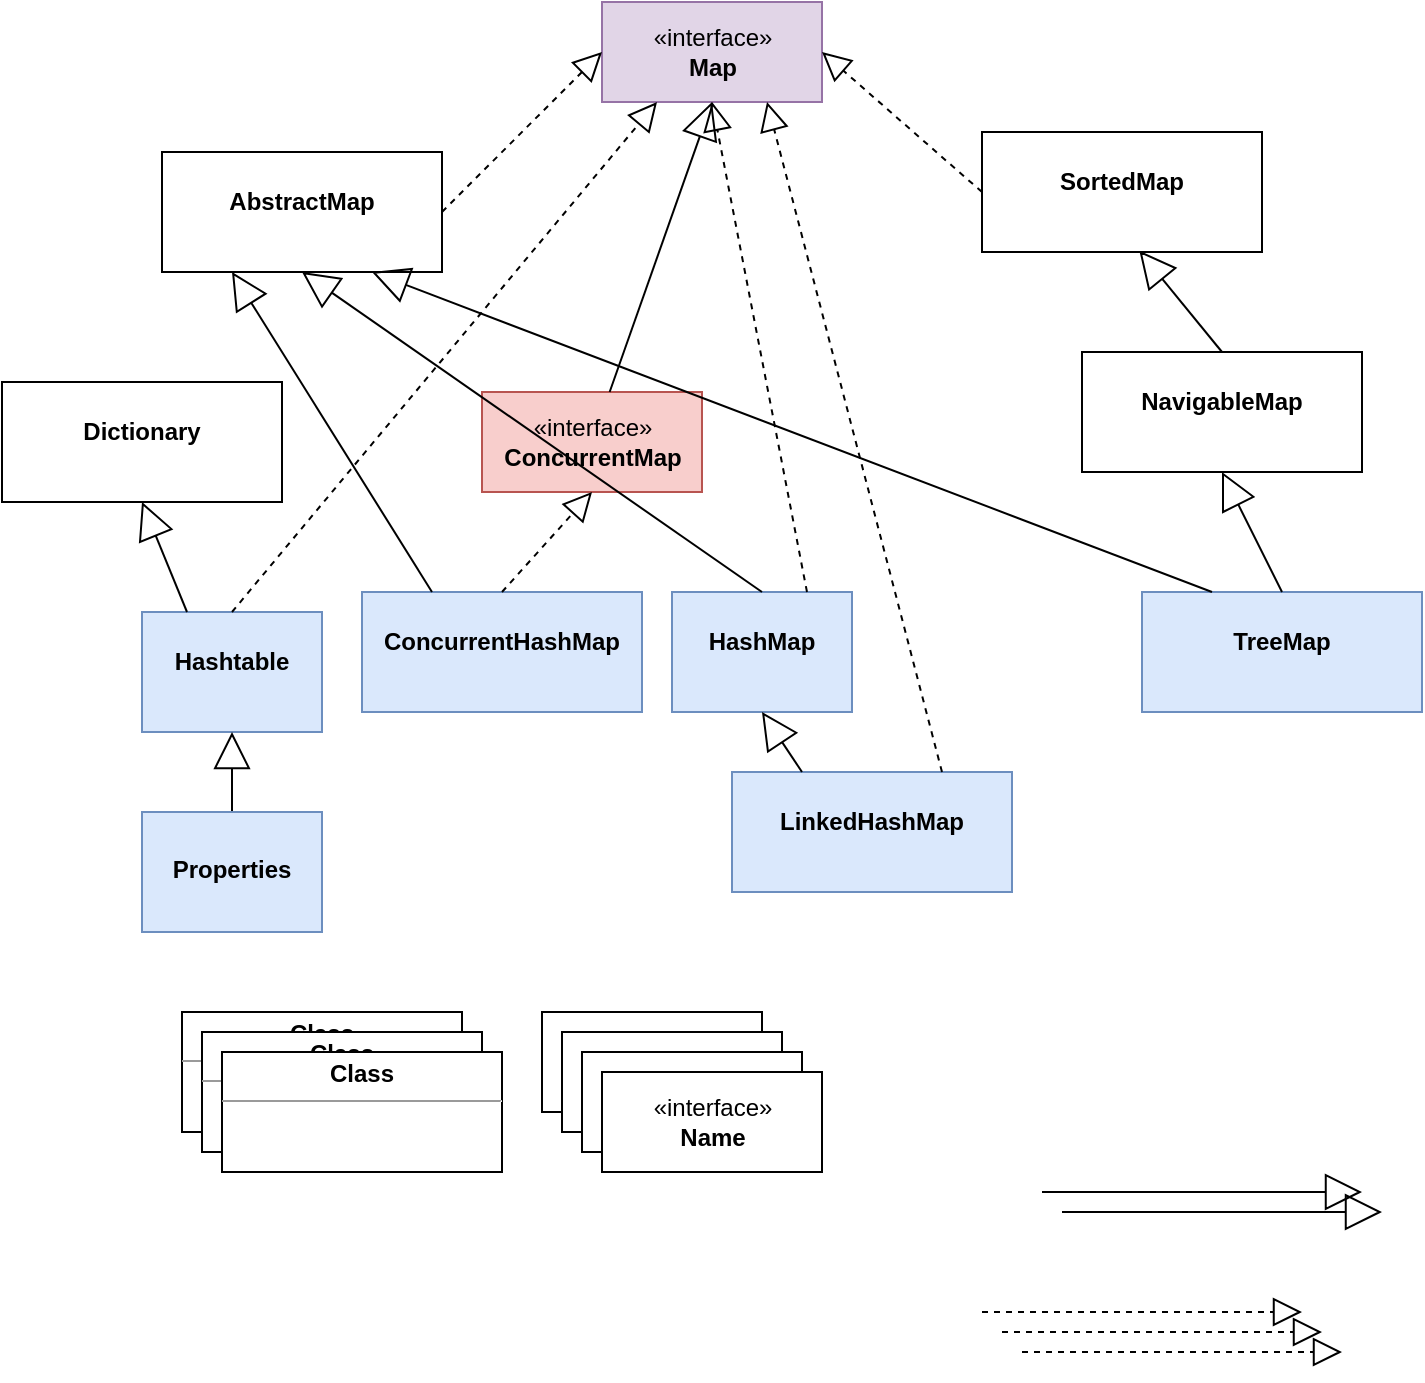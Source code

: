 <mxfile version="10.6.9" type="device"><diagram name="Page-1" id="e56a1550-8fbb-45ad-956c-1786394a9013"><mxGraphModel dx="1854" dy="495" grid="1" gridSize="10" guides="1" tooltips="1" connect="1" arrows="1" fold="1" page="1" pageScale="1" pageWidth="1100" pageHeight="850" background="#ffffff" math="0" shadow="0"><root><mxCell id="0"/><mxCell id="1" parent="0"/><mxCell id="zkGFvXR1s3Da-f6pvHeJ-1" value="&amp;laquo;interface&amp;raquo;&lt;br&gt;&lt;b&gt;Name&lt;/b&gt;" style="html=1;" vertex="1" parent="1"><mxGeometry x="260" y="680" width="110" height="50" as="geometry"/></mxCell><mxCell id="zkGFvXR1s3Da-f6pvHeJ-2" value="&lt;p style=&quot;margin:0px;margin-top:4px;text-align:center;&quot;&gt;&lt;b&gt;Class&lt;/b&gt;&lt;/p&gt;&lt;hr size=&quot;1&quot;/&gt;&lt;div style=&quot;height:2px;&quot;&gt;&lt;/div&gt;" style="verticalAlign=top;align=left;overflow=fill;fontSize=12;fontFamily=Helvetica;html=1;" vertex="1" parent="1"><mxGeometry x="80" y="680" width="140" height="60" as="geometry"/></mxCell><mxCell id="zkGFvXR1s3Da-f6pvHeJ-3" value="&amp;laquo;interface&amp;raquo;&lt;br&gt;&lt;b&gt;Name&lt;/b&gt;" style="html=1;" vertex="1" parent="1"><mxGeometry x="270" y="690" width="110" height="50" as="geometry"/></mxCell><mxCell id="zkGFvXR1s3Da-f6pvHeJ-4" value="&amp;laquo;interface&amp;raquo;&lt;br&gt;&lt;b&gt;Name&lt;/b&gt;" style="html=1;" vertex="1" parent="1"><mxGeometry x="280" y="700" width="110" height="50" as="geometry"/></mxCell><mxCell id="zkGFvXR1s3Da-f6pvHeJ-5" value="&amp;laquo;interface&amp;raquo;&lt;br&gt;&lt;b&gt;Name&lt;/b&gt;" style="html=1;" vertex="1" parent="1"><mxGeometry x="290" y="710" width="110" height="50" as="geometry"/></mxCell><mxCell id="zkGFvXR1s3Da-f6pvHeJ-6" value="«interface»&lt;br&gt;&lt;b&gt;ConcurrentMap&lt;/b&gt;&lt;br&gt;" style="html=1;fillColor=#f8cecc;strokeColor=#b85450;" vertex="1" parent="1"><mxGeometry x="230" y="370" width="110" height="50" as="geometry"/></mxCell><mxCell id="zkGFvXR1s3Da-f6pvHeJ-7" value="«interface»&lt;br&gt;&lt;b&gt;Map&lt;/b&gt;&lt;br&gt;" style="html=1;fillColor=#e1d5e7;strokeColor=#9673a6;" vertex="1" parent="1"><mxGeometry x="290" y="175" width="110" height="50" as="geometry"/></mxCell><mxCell id="zkGFvXR1s3Da-f6pvHeJ-8" value="&lt;p style=&quot;margin: 0px ; margin-top: 4px ; text-align: center&quot;&gt;&lt;br&gt;&lt;b&gt;LinkedHashMap&lt;/b&gt;&lt;/p&gt;" style="verticalAlign=top;align=left;overflow=fill;fontSize=12;fontFamily=Helvetica;html=1;fillColor=#dae8fc;strokeColor=#6c8ebf;" vertex="1" parent="1"><mxGeometry x="355" y="560" width="140" height="60" as="geometry"/></mxCell><mxCell id="zkGFvXR1s3Da-f6pvHeJ-9" value="&lt;p style=&quot;margin: 0px ; margin-top: 4px ; text-align: center&quot;&gt;&lt;br&gt;&lt;b&gt;TreeMap&lt;/b&gt;&lt;/p&gt;" style="verticalAlign=top;align=left;overflow=fill;fontSize=12;fontFamily=Helvetica;html=1;fillColor=#dae8fc;strokeColor=#6c8ebf;" vertex="1" parent="1"><mxGeometry x="560" y="470" width="140" height="60" as="geometry"/></mxCell><mxCell id="zkGFvXR1s3Da-f6pvHeJ-10" value="&lt;p style=&quot;margin: 0px ; margin-top: 4px ; text-align: center&quot;&gt;&lt;br&gt;&lt;b&gt;HashMap&lt;/b&gt;&lt;/p&gt;" style="verticalAlign=top;align=left;overflow=fill;fontSize=12;fontFamily=Helvetica;html=1;fillColor=#dae8fc;strokeColor=#6c8ebf;" vertex="1" parent="1"><mxGeometry x="325" y="470" width="90" height="60" as="geometry"/></mxCell><mxCell id="zkGFvXR1s3Da-f6pvHeJ-11" value="&lt;p style=&quot;margin: 0px ; margin-top: 4px ; text-align: center&quot;&gt;&lt;br&gt;&lt;b&gt;Hashtable&lt;/b&gt;&lt;/p&gt;" style="verticalAlign=top;align=left;overflow=fill;fontSize=12;fontFamily=Helvetica;html=1;fillColor=#dae8fc;strokeColor=#6c8ebf;" vertex="1" parent="1"><mxGeometry x="60" y="480" width="90" height="60" as="geometry"/></mxCell><mxCell id="zkGFvXR1s3Da-f6pvHeJ-12" value="&lt;p style=&quot;margin: 0px ; margin-top: 4px ; text-align: center&quot;&gt;&lt;br&gt;&lt;b&gt;NavigableMap&lt;/b&gt;&lt;/p&gt;" style="verticalAlign=top;align=left;overflow=fill;fontSize=12;fontFamily=Helvetica;html=1;" vertex="1" parent="1"><mxGeometry x="530" y="350" width="140" height="60" as="geometry"/></mxCell><mxCell id="zkGFvXR1s3Da-f6pvHeJ-13" value="&lt;p style=&quot;margin: 0px ; margin-top: 4px ; text-align: center&quot;&gt;&lt;br&gt;&lt;b&gt;Dictionary&lt;/b&gt;&lt;/p&gt;" style="verticalAlign=top;align=left;overflow=fill;fontSize=12;fontFamily=Helvetica;html=1;" vertex="1" parent="1"><mxGeometry x="-10" y="365" width="140" height="60" as="geometry"/></mxCell><mxCell id="zkGFvXR1s3Da-f6pvHeJ-14" value="&lt;p style=&quot;margin: 0px ; margin-top: 4px ; text-align: center&quot;&gt;&lt;br&gt;&lt;b&gt;ConcurrentHashMap&lt;/b&gt;&lt;/p&gt;" style="verticalAlign=top;align=left;overflow=fill;fontSize=12;fontFamily=Helvetica;html=1;fillColor=#dae8fc;strokeColor=#6c8ebf;" vertex="1" parent="1"><mxGeometry x="170" y="470" width="140" height="60" as="geometry"/></mxCell><mxCell id="zkGFvXR1s3Da-f6pvHeJ-15" value="&lt;p style=&quot;margin: 0px ; margin-top: 4px ; text-align: center&quot;&gt;&lt;br&gt;&lt;b&gt;AbstractMap&lt;/b&gt;&lt;/p&gt;" style="verticalAlign=top;align=left;overflow=fill;fontSize=12;fontFamily=Helvetica;html=1;" vertex="1" parent="1"><mxGeometry x="70" y="250" width="140" height="60" as="geometry"/></mxCell><mxCell id="zkGFvXR1s3Da-f6pvHeJ-16" value="" style="endArrow=block;dashed=1;endFill=0;endSize=12;html=1;entryX=0.5;entryY=1;entryDx=0;entryDy=0;exitX=0.75;exitY=0;exitDx=0;exitDy=0;" edge="1" parent="1" source="zkGFvXR1s3Da-f6pvHeJ-10" target="zkGFvXR1s3Da-f6pvHeJ-7"><mxGeometry width="160" relative="1" as="geometry"><mxPoint x="345" y="425" as="sourcePoint"/><mxPoint x="505" y="425" as="targetPoint"/></mxGeometry></mxCell><mxCell id="zkGFvXR1s3Da-f6pvHeJ-17" value="" style="endArrow=block;endSize=16;endFill=0;html=1;entryX=0.5;entryY=1;entryDx=0;entryDy=0;exitX=0.25;exitY=0;exitDx=0;exitDy=0;" edge="1" parent="1" source="zkGFvXR1s3Da-f6pvHeJ-11" target="zkGFvXR1s3Da-f6pvHeJ-13"><mxGeometry width="160" relative="1" as="geometry"><mxPoint x="440" y="700" as="sourcePoint"/><mxPoint x="600" y="700" as="targetPoint"/></mxGeometry></mxCell><mxCell id="zkGFvXR1s3Da-f6pvHeJ-18" value="" style="endArrow=block;endSize=16;endFill=0;html=1;entryX=0.5;entryY=1;entryDx=0;entryDy=0;exitX=0.5;exitY=0;exitDx=0;exitDy=0;" edge="1" parent="1" source="zkGFvXR1s3Da-f6pvHeJ-10" target="zkGFvXR1s3Da-f6pvHeJ-15"><mxGeometry width="160" relative="1" as="geometry"><mxPoint x="250" y="450" as="sourcePoint"/><mxPoint x="410" y="450" as="targetPoint"/></mxGeometry></mxCell><mxCell id="zkGFvXR1s3Da-f6pvHeJ-19" value="" style="endArrow=block;endSize=16;endFill=0;html=1;entryX=0.5;entryY=1;entryDx=0;entryDy=0;exitX=0.25;exitY=0;exitDx=0;exitDy=0;" edge="1" parent="1" source="zkGFvXR1s3Da-f6pvHeJ-8" target="zkGFvXR1s3Da-f6pvHeJ-10"><mxGeometry width="160" relative="1" as="geometry"><mxPoint x="460" y="720" as="sourcePoint"/><mxPoint x="620" y="720" as="targetPoint"/></mxGeometry></mxCell><mxCell id="zkGFvXR1s3Da-f6pvHeJ-20" value="" style="endArrow=block;endSize=16;endFill=0;html=1;entryX=0.5;entryY=1;entryDx=0;entryDy=0;exitX=0.5;exitY=0;exitDx=0;exitDy=0;" edge="1" parent="1" source="zkGFvXR1s3Da-f6pvHeJ-9" target="zkGFvXR1s3Da-f6pvHeJ-12"><mxGeometry width="160" relative="1" as="geometry"><mxPoint x="470" y="730" as="sourcePoint"/><mxPoint x="630" y="730" as="targetPoint"/></mxGeometry></mxCell><mxCell id="zkGFvXR1s3Da-f6pvHeJ-21" value="" style="endArrow=block;dashed=1;endFill=0;endSize=12;html=1;entryX=0.25;entryY=1;entryDx=0;entryDy=0;exitX=0.5;exitY=0;exitDx=0;exitDy=0;" edge="1" parent="1" source="zkGFvXR1s3Da-f6pvHeJ-11" target="zkGFvXR1s3Da-f6pvHeJ-7"><mxGeometry width="160" relative="1" as="geometry"><mxPoint x="80" y="440" as="sourcePoint"/><mxPoint x="240" y="440" as="targetPoint"/></mxGeometry></mxCell><mxCell id="zkGFvXR1s3Da-f6pvHeJ-22" value="" style="endArrow=block;dashed=1;endFill=0;endSize=12;html=1;entryX=0.75;entryY=1;entryDx=0;entryDy=0;exitX=0.75;exitY=0;exitDx=0;exitDy=0;" edge="1" parent="1" source="zkGFvXR1s3Da-f6pvHeJ-8" target="zkGFvXR1s3Da-f6pvHeJ-7"><mxGeometry width="160" relative="1" as="geometry"><mxPoint x="460" y="770" as="sourcePoint"/><mxPoint x="620" y="810" as="targetPoint"/></mxGeometry></mxCell><mxCell id="zkGFvXR1s3Da-f6pvHeJ-23" value="" style="endArrow=block;dashed=1;endFill=0;endSize=12;html=1;exitX=0.5;exitY=0;exitDx=0;exitDy=0;entryX=0.5;entryY=1;entryDx=0;entryDy=0;" edge="1" parent="1" source="zkGFvXR1s3Da-f6pvHeJ-14" target="zkGFvXR1s3Da-f6pvHeJ-6"><mxGeometry width="160" relative="1" as="geometry"><mxPoint x="110" y="509.5" as="sourcePoint"/><mxPoint x="270" y="509.5" as="targetPoint"/></mxGeometry></mxCell><mxCell id="zkGFvXR1s3Da-f6pvHeJ-24" value="" style="endArrow=block;dashed=1;endFill=0;endSize=12;html=1;entryX=0;entryY=0.5;entryDx=0;entryDy=0;exitX=1;exitY=0.5;exitDx=0;exitDy=0;" edge="1" parent="1" source="zkGFvXR1s3Da-f6pvHeJ-15" target="zkGFvXR1s3Da-f6pvHeJ-7"><mxGeometry width="160" relative="1" as="geometry"><mxPoint x="120" y="425" as="sourcePoint"/><mxPoint x="280" y="425" as="targetPoint"/></mxGeometry></mxCell><mxCell id="zkGFvXR1s3Da-f6pvHeJ-26" value="" style="endArrow=block;endSize=16;endFill=0;html=1;entryX=0.562;entryY=0.989;entryDx=0;entryDy=0;entryPerimeter=0;exitX=0.5;exitY=0;exitDx=0;exitDy=0;" edge="1" parent="1" source="zkGFvXR1s3Da-f6pvHeJ-12" target="zkGFvXR1s3Da-f6pvHeJ-32"><mxGeometry width="160" relative="1" as="geometry"><mxPoint x="380" y="337" as="sourcePoint"/><mxPoint x="540" y="337" as="targetPoint"/></mxGeometry></mxCell><mxCell id="zkGFvXR1s3Da-f6pvHeJ-27" value="" style="endArrow=block;endSize=16;endFill=0;html=1;entryX=0.5;entryY=1;entryDx=0;entryDy=0;" edge="1" parent="1" source="zkGFvXR1s3Da-f6pvHeJ-6" target="zkGFvXR1s3Da-f6pvHeJ-7"><mxGeometry width="160" relative="1" as="geometry"><mxPoint x="330" y="370" as="sourcePoint"/><mxPoint x="370" y="88" as="targetPoint"/></mxGeometry></mxCell><mxCell id="zkGFvXR1s3Da-f6pvHeJ-28" value="" style="endArrow=block;endSize=16;endFill=0;html=1;entryX=0.5;entryY=1;entryDx=0;entryDy=0;exitX=0.5;exitY=0;exitDx=0;exitDy=0;" edge="1" parent="1" source="zkGFvXR1s3Da-f6pvHeJ-40" target="zkGFvXR1s3Da-f6pvHeJ-11"><mxGeometry width="160" relative="1" as="geometry"><mxPoint x="500" y="760" as="sourcePoint"/><mxPoint x="660" y="760" as="targetPoint"/></mxGeometry></mxCell><mxCell id="zkGFvXR1s3Da-f6pvHeJ-29" value="" style="endArrow=block;endSize=16;endFill=0;html=1;entryX=0.75;entryY=1;entryDx=0;entryDy=0;exitX=0.25;exitY=0;exitDx=0;exitDy=0;" edge="1" parent="1" source="zkGFvXR1s3Da-f6pvHeJ-9" target="zkGFvXR1s3Da-f6pvHeJ-15"><mxGeometry width="160" relative="1" as="geometry"><mxPoint x="510" y="770" as="sourcePoint"/><mxPoint x="670" y="770" as="targetPoint"/></mxGeometry></mxCell><mxCell id="zkGFvXR1s3Da-f6pvHeJ-30" value="&lt;p style=&quot;margin:0px;margin-top:4px;text-align:center;&quot;&gt;&lt;b&gt;Class&lt;/b&gt;&lt;/p&gt;&lt;hr size=&quot;1&quot;/&gt;&lt;div style=&quot;height:2px;&quot;&gt;&lt;/div&gt;" style="verticalAlign=top;align=left;overflow=fill;fontSize=12;fontFamily=Helvetica;html=1;" vertex="1" parent="1"><mxGeometry x="90" y="690" width="140" height="60" as="geometry"/></mxCell><mxCell id="zkGFvXR1s3Da-f6pvHeJ-31" value="&lt;p style=&quot;margin:0px;margin-top:4px;text-align:center;&quot;&gt;&lt;b&gt;Class&lt;/b&gt;&lt;/p&gt;&lt;hr size=&quot;1&quot;/&gt;&lt;div style=&quot;height:2px;&quot;&gt;&lt;/div&gt;" style="verticalAlign=top;align=left;overflow=fill;fontSize=12;fontFamily=Helvetica;html=1;" vertex="1" parent="1"><mxGeometry x="100" y="700" width="140" height="60" as="geometry"/></mxCell><mxCell id="zkGFvXR1s3Da-f6pvHeJ-32" value="&lt;p style=&quot;margin: 0px ; margin-top: 4px ; text-align: center&quot;&gt;&lt;br&gt;&lt;b&gt;SortedMap&lt;/b&gt;&lt;/p&gt;" style="verticalAlign=top;align=left;overflow=fill;fontSize=12;fontFamily=Helvetica;html=1;" vertex="1" parent="1"><mxGeometry x="480" y="240" width="140" height="60" as="geometry"/></mxCell><mxCell id="zkGFvXR1s3Da-f6pvHeJ-33" value="" style="endArrow=block;dashed=1;endFill=0;endSize=12;html=1;" edge="1" parent="1"><mxGeometry width="160" relative="1" as="geometry"><mxPoint x="480" y="830" as="sourcePoint"/><mxPoint x="640" y="830" as="targetPoint"/></mxGeometry></mxCell><mxCell id="zkGFvXR1s3Da-f6pvHeJ-34" value="" style="endArrow=block;dashed=1;endFill=0;endSize=12;html=1;" edge="1" parent="1"><mxGeometry width="160" relative="1" as="geometry"><mxPoint x="490" y="840" as="sourcePoint"/><mxPoint x="650" y="840" as="targetPoint"/></mxGeometry></mxCell><mxCell id="zkGFvXR1s3Da-f6pvHeJ-35" value="" style="endArrow=block;dashed=1;endFill=0;endSize=12;html=1;" edge="1" parent="1"><mxGeometry width="160" relative="1" as="geometry"><mxPoint x="500" y="850" as="sourcePoint"/><mxPoint x="660" y="850" as="targetPoint"/></mxGeometry></mxCell><mxCell id="zkGFvXR1s3Da-f6pvHeJ-36" value="" style="endArrow=block;dashed=1;endFill=0;endSize=12;html=1;exitX=0;exitY=0.5;exitDx=0;exitDy=0;entryX=1;entryY=0.5;entryDx=0;entryDy=0;" edge="1" parent="1" source="zkGFvXR1s3Da-f6pvHeJ-32" target="zkGFvXR1s3Da-f6pvHeJ-7"><mxGeometry width="160" relative="1" as="geometry"><mxPoint x="550" y="570" as="sourcePoint"/><mxPoint x="710" y="570" as="targetPoint"/></mxGeometry></mxCell><mxCell id="zkGFvXR1s3Da-f6pvHeJ-37" value="" style="endArrow=block;endSize=16;endFill=0;html=1;" edge="1" parent="1"><mxGeometry width="160" relative="1" as="geometry"><mxPoint x="510" y="770" as="sourcePoint"/><mxPoint x="670" y="770" as="targetPoint"/></mxGeometry></mxCell><mxCell id="zkGFvXR1s3Da-f6pvHeJ-38" value="" style="endArrow=block;endSize=16;endFill=0;html=1;" edge="1" parent="1"><mxGeometry width="160" relative="1" as="geometry"><mxPoint x="520" y="780" as="sourcePoint"/><mxPoint x="680" y="780" as="targetPoint"/></mxGeometry></mxCell><mxCell id="zkGFvXR1s3Da-f6pvHeJ-39" value="" style="endArrow=block;endSize=16;endFill=0;html=1;exitX=0.25;exitY=0;exitDx=0;exitDy=0;entryX=0.25;entryY=1;entryDx=0;entryDy=0;" edge="1" parent="1" source="zkGFvXR1s3Da-f6pvHeJ-14" target="zkGFvXR1s3Da-f6pvHeJ-15"><mxGeometry width="160" relative="1" as="geometry"><mxPoint x="130" y="509.5" as="sourcePoint"/><mxPoint x="290" y="509.5" as="targetPoint"/></mxGeometry></mxCell><mxCell id="zkGFvXR1s3Da-f6pvHeJ-40" value="&lt;p style=&quot;margin: 0px ; margin-top: 4px ; text-align: center&quot;&gt;&lt;b&gt;&lt;br&gt;&lt;/b&gt;&lt;/p&gt;&lt;p style=&quot;margin: 0px ; margin-top: 4px ; text-align: center&quot;&gt;&lt;b&gt;Properties&lt;/b&gt;&lt;/p&gt;" style="verticalAlign=top;align=left;overflow=fill;fontSize=12;fontFamily=Helvetica;html=1;fillColor=#dae8fc;strokeColor=#6c8ebf;" vertex="1" parent="1"><mxGeometry x="60" y="580" width="90" height="60" as="geometry"/></mxCell></root></mxGraphModel></diagram></mxfile>
